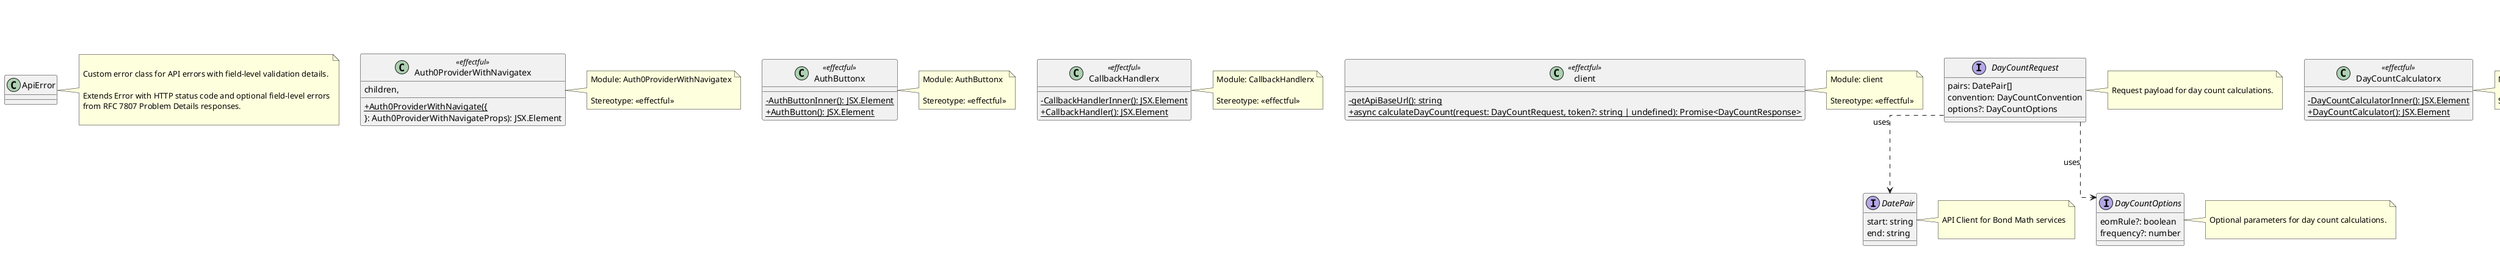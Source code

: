 @startuml
title Ui - Class Diagram

skinparam classAttributeIconSize 0
skinparam linetype ortho

class ApiError {
}
note right of ApiError
  
Custom error class for API errors with field-level validation details.

Extends Error with HTTP status code and optional field-level errors
from RFC 7807 Problem Details responses.

end note

interface Auth0ProviderWithNavigateProps {
  children: ReactNode
}

class Auth0ProviderWithNavigatex <<effectful>> {
  +{static} Auth0ProviderWithNavigate({
  children,
}: Auth0ProviderWithNavigateProps): JSX.Element
}
note right of Auth0ProviderWithNavigatex
  Module: Auth0ProviderWithNavigatex
  
  Stereotype: <<effectful>>
end note

class AuthButtonx <<effectful>> {
  -{static} AuthButtonInner(): JSX.Element
  +{static} AuthButton(): JSX.Element
}
note right of AuthButtonx
  Module: AuthButtonx
  
  Stereotype: <<effectful>>
end note

class CallbackHandlerx <<effectful>> {
  -{static} CallbackHandlerInner(): JSX.Element
  +{static} CallbackHandler(): JSX.Element
}
note right of CallbackHandlerx
  Module: CallbackHandlerx
  
  Stereotype: <<effectful>>
end note

class client <<effectful>> {
  -{static} getApiBaseUrl(): string
  +{static} async calculateDayCount(request: DayCountRequest, token?: string | undefined): Promise<DayCountResponse>
}
note right of client
  Module: client
  
  Stereotype: <<effectful>>
end note

interface DatePair {
  start: string
  end: string
}
note right of DatePair
  
API Client for Bond Math services

end note

class DayCountCalculatorx <<effectful>> {
  -{static} DayCountCalculatorInner(): JSX.Element
  +{static} DayCountCalculator(): JSX.Element
}
note right of DayCountCalculatorx
  Module: DayCountCalculatorx
  
  Stereotype: <<effectful>>
end note

interface DayCountOptions {
  eomRule?: boolean
  frequency?: number
}
note right of DayCountOptions
  
Optional parameters for day count calculations.

end note

interface DayCountRequest {
  pairs: DatePair[]
  convention: DayCountConvention
  options?: DayCountOptions
}
note right of DayCountRequest
  
Request payload for day count calculations.

end note

interface DayCountResponse {
  results: DayCountResult[]
  convention: DayCountConvention
  version: string
}
note right of DayCountResponse
  
Response from day count calculation endpoint.

end note

interface DayCountResult {
  days: number
  yearFraction: number
  basis: number
}
note right of DayCountResult
  
Result of a single day count calculation.

end note

interface ErrorResponse {
  type: string
  title: string
  status: number
  detail: string
  errors?: Array<{
    field?: string;
    message: string;
  }>
}
note right of ErrorResponse
  
RFC 7807 Problem Details error response.

end note

class LoginButtonx <<effectful>> {
  +{static} LoginButton(): JSX.Element
}
note right of LoginButtonx
  Module: LoginButtonx
  
  Stereotype: <<effectful>>
end note

class LogoutButtonx <<effectful>> {
  +{static} LogoutButton(): JSX.Element
}
note right of LogoutButtonx
  Module: LogoutButtonx
  
  Stereotype: <<effectful>>
end note

class ProfileContentx <<effectful>> {
  -{static} ProfileContentInner(): JSX.Element
  +{static} ProfileContent(): JSX.Element
}
note right of ProfileContentx
  Module: ProfileContentx
  
  Stereotype: <<effectful>>
end note

interface TechVersions {
  astro: string
  react: string
  tailwind: string
  typescript: string
  cloudflare: string
}

class ThemeTogglex <<effectful>> {
  +{static} ThemeToggle(): JSX.Element
}
note right of ThemeTogglex
  Module: ThemeTogglex
  
  Stereotype: <<effectful>>
end note

class validation <<effectful>> {
  +{static} isValidDate(dateStr: string): boolean
  +{static} isValidDateRange(start: string, end: string): boolean
  +{static} formatDate(date: Date): string
  +{static} getToday(): string
  +{static} getDaysFromToday(days: number): string
}
note right of validation
  Module: validation
  
  Stereotype: <<effectful>>
end note

class versions <<pure>> {
  -{static} getMajorVersion(versionStr: string): string
  -{static} _getMajorMinorVersion(versionStr: string): string
  +{static} getTechVersions(): TechVersions
  +{static} getDetailedVersions(): { astro: { name: string; version: string; fullVersion: string; description: s...
}
note right of versions
  Module: versions
  
  Stereotype: <<pure>>
end note

' Relationships
DayCountRequest ..> DatePair : uses
DayCountRequest ..> DayCountOptions : uses
DayCountResponse ..> DayCountResult : uses

@enduml